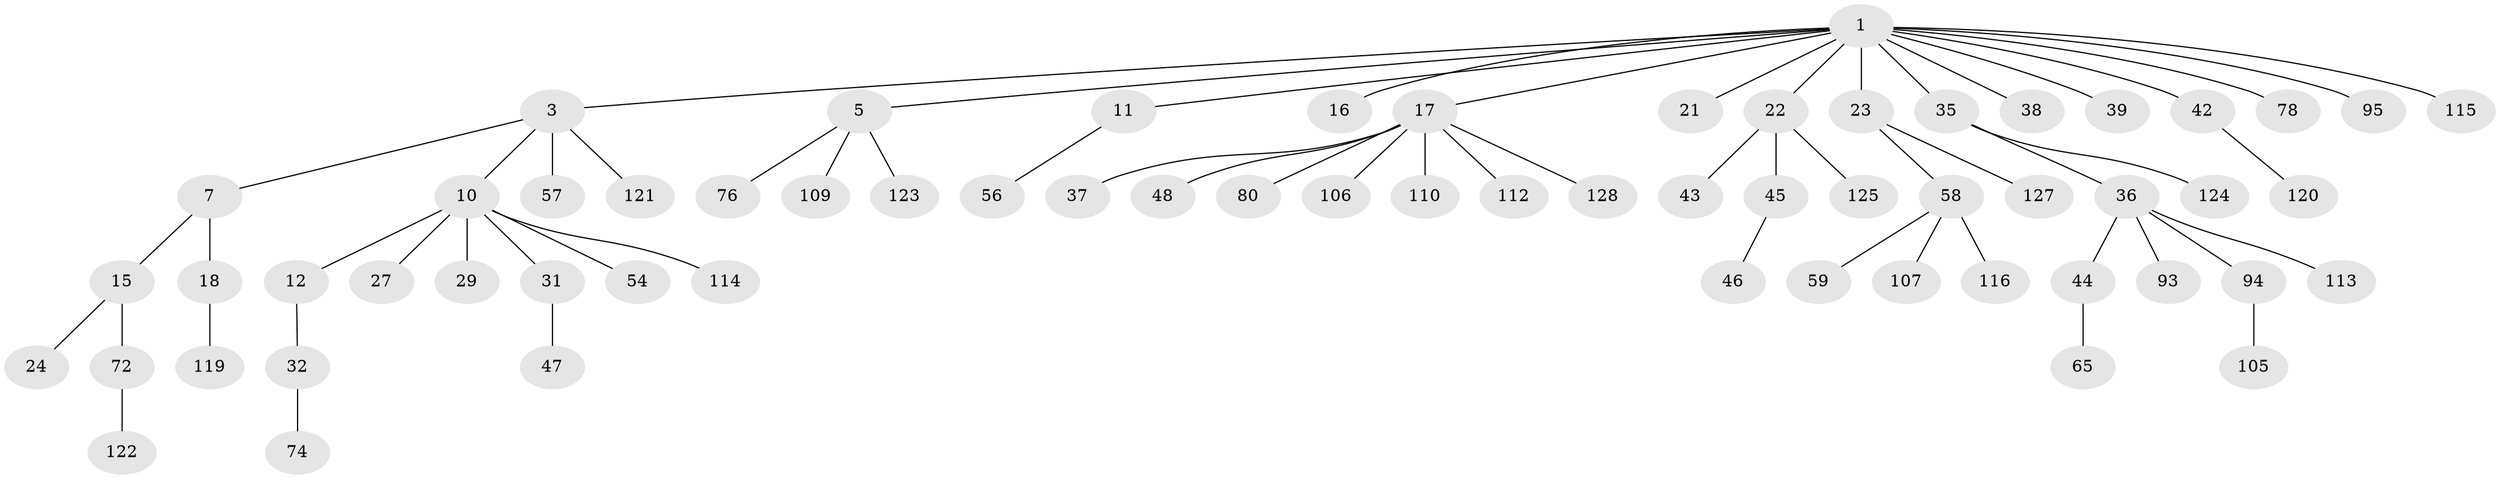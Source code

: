 // original degree distribution, {6: 0.03125, 3: 0.15625, 2: 0.2109375, 4: 0.0703125, 5: 0.0234375, 1: 0.5078125}
// Generated by graph-tools (version 1.1) at 2025/15/03/09/25 04:15:27]
// undirected, 64 vertices, 63 edges
graph export_dot {
graph [start="1"]
  node [color=gray90,style=filled];
  1 [super="+2+14+8+34+6"];
  3 [super="+83+4"];
  5 [super="+52+26+87"];
  7;
  10 [super="+13"];
  11;
  12 [super="+41+64"];
  15;
  16 [super="+70"];
  17 [super="+30+19"];
  18 [super="+108+82"];
  21;
  22 [super="+25+33"];
  23 [super="+101"];
  24;
  27 [super="+98+71"];
  29 [super="+60"];
  31 [super="+40"];
  32;
  35 [super="+68+61+50"];
  36 [super="+81+102"];
  37;
  38;
  39 [super="+90+51+92"];
  42 [super="+79+55+53"];
  43;
  44;
  45;
  46 [super="+100+73"];
  47 [super="+117"];
  48;
  54;
  56;
  57;
  58 [super="+67"];
  59;
  65;
  72;
  74 [super="+85"];
  76;
  78;
  80;
  93;
  94;
  95;
  105;
  106;
  107;
  109;
  110 [super="+118"];
  112;
  113;
  114;
  115;
  116;
  119;
  120;
  121;
  122;
  123;
  124;
  125;
  127;
  128;
  1 -- 3;
  1 -- 11;
  1 -- 5;
  1 -- 21;
  1 -- 16;
  1 -- 17;
  1 -- 23;
  1 -- 38;
  1 -- 22;
  1 -- 42;
  1 -- 78;
  1 -- 115;
  1 -- 35;
  1 -- 39;
  1 -- 95;
  3 -- 7;
  3 -- 10;
  3 -- 121;
  3 -- 57;
  5 -- 123;
  5 -- 76;
  5 -- 109;
  7 -- 15;
  7 -- 18;
  10 -- 12;
  10 -- 31;
  10 -- 54;
  10 -- 114;
  10 -- 27;
  10 -- 29;
  11 -- 56;
  12 -- 32;
  15 -- 24;
  15 -- 72;
  17 -- 106;
  17 -- 48;
  17 -- 37;
  17 -- 112;
  17 -- 80;
  17 -- 128;
  17 -- 110;
  18 -- 119;
  22 -- 45;
  22 -- 43;
  22 -- 125;
  23 -- 58;
  23 -- 127;
  31 -- 47;
  32 -- 74;
  35 -- 36;
  35 -- 124;
  36 -- 44;
  36 -- 93;
  36 -- 94;
  36 -- 113;
  42 -- 120;
  44 -- 65;
  45 -- 46;
  58 -- 59;
  58 -- 107;
  58 -- 116;
  72 -- 122;
  94 -- 105;
}
